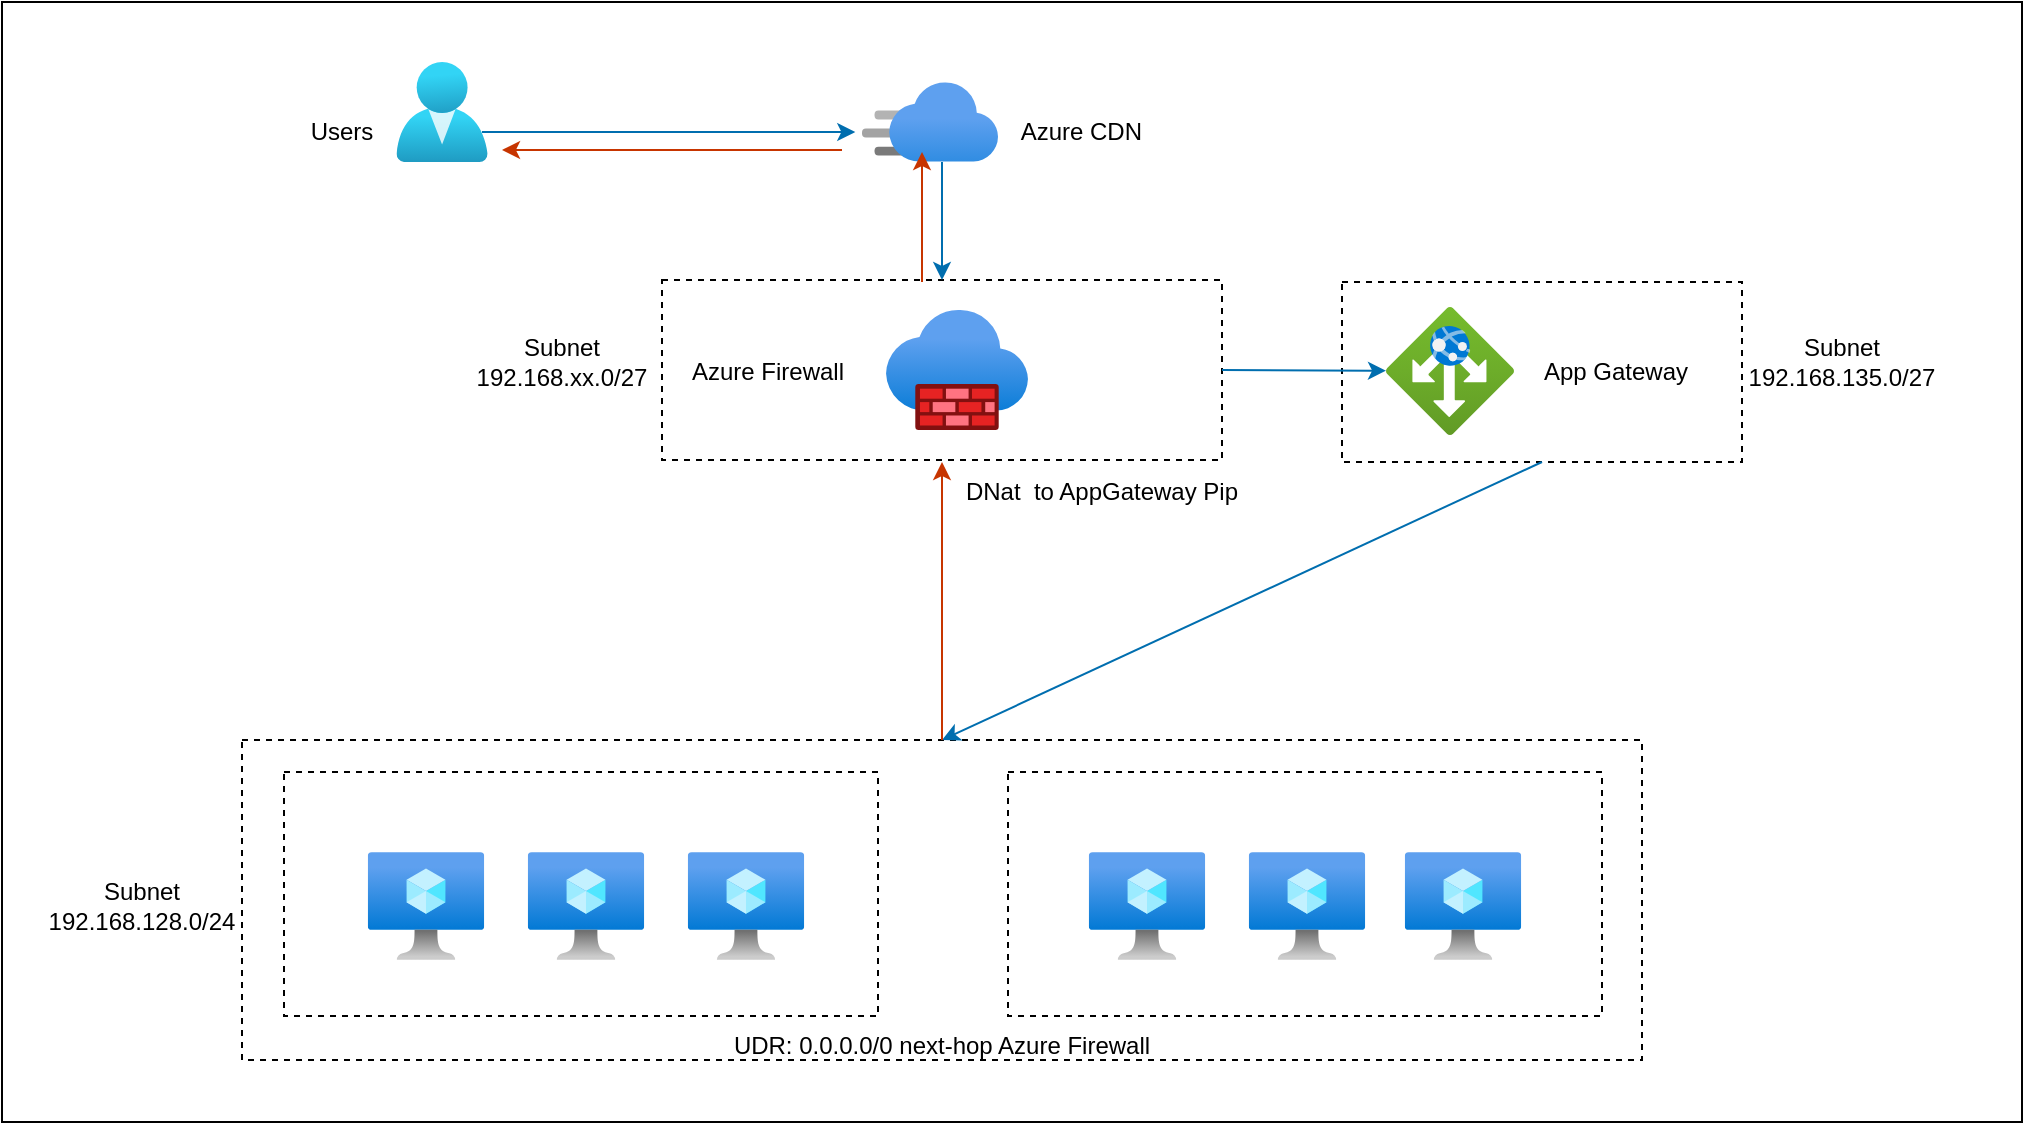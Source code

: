 <mxfile version="20.8.15" type="github" pages="2">
  <diagram id="Y04q2m8Tu_VnFAxyYhtw" name="第 2 页">
    <mxGraphModel dx="1434" dy="802" grid="1" gridSize="10" guides="1" tooltips="1" connect="1" arrows="1" fold="1" page="1" pageScale="1" pageWidth="1654" pageHeight="2336" math="0" shadow="0">
      <root>
        <mxCell id="0" />
        <mxCell id="1" parent="0" />
        <mxCell id="y1A4QSC7jDDYgmU3eVRa-17" value="" style="rounded=0;whiteSpace=wrap;html=1;" vertex="1" parent="1">
          <mxGeometry x="200" y="50" width="1010" height="560" as="geometry" />
        </mxCell>
        <mxCell id="kasRP1YOfIwScx46UMdn-1" value="" style="whiteSpace=wrap;html=1;dashed=1;" vertex="1" parent="1">
          <mxGeometry x="530" y="189" width="280" height="90" as="geometry" />
        </mxCell>
        <mxCell id="kasRP1YOfIwScx46UMdn-2" value="" style="whiteSpace=wrap;html=1;dashed=1;" vertex="1" parent="1">
          <mxGeometry x="870" y="190" width="200" height="90" as="geometry" />
        </mxCell>
        <mxCell id="kasRP1YOfIwScx46UMdn-3" value="" style="whiteSpace=wrap;html=1;dashed=1;" vertex="1" parent="1">
          <mxGeometry x="320" y="419" width="700" height="160" as="geometry" />
        </mxCell>
        <mxCell id="kasRP1YOfIwScx46UMdn-4" value="" style="whiteSpace=wrap;html=1;dashed=1;" vertex="1" parent="1">
          <mxGeometry x="703" y="435" width="297" height="122" as="geometry" />
        </mxCell>
        <mxCell id="kasRP1YOfIwScx46UMdn-5" value="" style="whiteSpace=wrap;html=1;dashed=1;" vertex="1" parent="1">
          <mxGeometry x="341" y="435" width="297" height="122" as="geometry" />
        </mxCell>
        <mxCell id="kasRP1YOfIwScx46UMdn-6" value="&lt;div data-t=&quot;flow&quot;&gt; &lt;/div&gt;" style="text;whiteSpace=wrap;html=1;" vertex="1" parent="1">
          <mxGeometry x="330" y="220" width="30" height="20" as="geometry" />
        </mxCell>
        <mxCell id="kasRP1YOfIwScx46UMdn-7" value="&lt;span style=&quot;color: rgb(50, 50, 50); font-family: 微软雅黑; font-size: 13px;&quot;&gt;&lt;br&gt;&lt;/span&gt;" style="aspect=fixed;html=1;points=[];align=center;image;fontSize=12;image=img/lib/azure2/compute/Virtual_Machine.svg;" vertex="1" parent="1">
          <mxGeometry x="382.89" y="475" width="58.22" height="54" as="geometry" />
        </mxCell>
        <mxCell id="kasRP1YOfIwScx46UMdn-8" value="" style="aspect=fixed;html=1;points=[];align=center;image;fontSize=12;image=img/lib/azure2/compute/Virtual_Machine.svg;" vertex="1" parent="1">
          <mxGeometry x="823.39" y="475" width="58.22" height="54" as="geometry" />
        </mxCell>
        <mxCell id="kasRP1YOfIwScx46UMdn-9" value="" style="aspect=fixed;html=1;points=[];align=center;image;fontSize=12;image=img/lib/azure2/compute/Virtual_Machine.svg;" vertex="1" parent="1">
          <mxGeometry x="743.39" y="475" width="58.22" height="54" as="geometry" />
        </mxCell>
        <mxCell id="kasRP1YOfIwScx46UMdn-10" value="" style="aspect=fixed;html=1;points=[];align=center;image;fontSize=12;image=img/lib/azure2/compute/Virtual_Machine.svg;" vertex="1" parent="1">
          <mxGeometry x="462.89" y="475" width="58.22" height="54" as="geometry" />
        </mxCell>
        <mxCell id="kasRP1YOfIwScx46UMdn-11" value="" style="aspect=fixed;html=1;points=[];align=center;image;fontSize=12;image=img/lib/azure2/compute/Virtual_Machine.svg;" vertex="1" parent="1">
          <mxGeometry x="542.89" y="475" width="58.22" height="54" as="geometry" />
        </mxCell>
        <mxCell id="kasRP1YOfIwScx46UMdn-12" value="" style="aspect=fixed;html=1;points=[];align=center;image;fontSize=12;image=img/lib/azure2/compute/Virtual_Machine.svg;" vertex="1" parent="1">
          <mxGeometry x="901.39" y="475" width="58.22" height="54" as="geometry" />
        </mxCell>
        <mxCell id="kasRP1YOfIwScx46UMdn-14" value="" style="aspect=fixed;html=1;points=[];align=center;image;fontSize=12;image=img/lib/azure2/networking/Application_Gateways.svg;" vertex="1" parent="1">
          <mxGeometry x="892" y="202.5" width="64" height="64" as="geometry" />
        </mxCell>
        <mxCell id="kasRP1YOfIwScx46UMdn-16" value="" style="aspect=fixed;html=1;points=[];align=center;image;fontSize=12;image=img/lib/azure2/networking/Firewalls.svg;" vertex="1" parent="1">
          <mxGeometry x="642" y="204" width="71" height="60" as="geometry" />
        </mxCell>
        <mxCell id="kasRP1YOfIwScx46UMdn-20" value="Subnet 192.168.128.0/24" style="text;strokeColor=none;align=center;fillColor=none;html=1;verticalAlign=middle;whiteSpace=wrap;rounded=0;" vertex="1" parent="1">
          <mxGeometry x="240" y="487" width="60" height="30" as="geometry" />
        </mxCell>
        <mxCell id="kasRP1YOfIwScx46UMdn-21" value="Subnet 192.168.135.0/27" style="text;strokeColor=none;align=center;fillColor=none;html=1;verticalAlign=middle;whiteSpace=wrap;rounded=0;" vertex="1" parent="1">
          <mxGeometry x="1090" y="215" width="60" height="30" as="geometry" />
        </mxCell>
        <mxCell id="kasRP1YOfIwScx46UMdn-22" value="Subnet 192.168.xx.0/27" style="text;strokeColor=none;align=center;fillColor=none;html=1;verticalAlign=middle;whiteSpace=wrap;rounded=0;" vertex="1" parent="1">
          <mxGeometry x="450" y="215" width="60" height="30" as="geometry" />
        </mxCell>
        <mxCell id="kasRP1YOfIwScx46UMdn-24" value="App Gateway" style="text;strokeColor=none;align=center;fillColor=none;html=1;verticalAlign=middle;whiteSpace=wrap;rounded=0;" vertex="1" parent="1">
          <mxGeometry x="967" y="219.5" width="80" height="30" as="geometry" />
        </mxCell>
        <mxCell id="kasRP1YOfIwScx46UMdn-25" value="Azure Firewall" style="text;strokeColor=none;align=center;fillColor=none;html=1;verticalAlign=middle;whiteSpace=wrap;rounded=0;" vertex="1" parent="1">
          <mxGeometry x="542.89" y="220" width="80" height="30" as="geometry" />
        </mxCell>
        <mxCell id="kasRP1YOfIwScx46UMdn-30" value="" style="group" vertex="1" connectable="0" parent="1">
          <mxGeometry x="330" y="80" width="112.89" height="50" as="geometry" />
        </mxCell>
        <mxCell id="kasRP1YOfIwScx46UMdn-27" value="Users" style="text;strokeColor=none;align=center;fillColor=none;html=1;verticalAlign=middle;whiteSpace=wrap;rounded=0;" vertex="1" parent="kasRP1YOfIwScx46UMdn-30">
          <mxGeometry y="20" width="80" height="30" as="geometry" />
        </mxCell>
        <mxCell id="kasRP1YOfIwScx46UMdn-28" value="" style="aspect=fixed;html=1;points=[];align=center;image;fontSize=12;image=img/lib/azure2/identity/Users.svg;" vertex="1" parent="kasRP1YOfIwScx46UMdn-30">
          <mxGeometry x="67.18" width="45.71" height="50" as="geometry" />
        </mxCell>
        <mxCell id="kasRP1YOfIwScx46UMdn-31" value="" style="group" vertex="1" connectable="0" parent="1">
          <mxGeometry x="630" y="90" width="148" height="40" as="geometry" />
        </mxCell>
        <mxCell id="kasRP1YOfIwScx46UMdn-19" value="" style="aspect=fixed;html=1;points=[];align=center;image;fontSize=12;image=img/lib/azure2/networking/CDN_Profiles.svg;" vertex="1" parent="kasRP1YOfIwScx46UMdn-31">
          <mxGeometry width="68" height="40" as="geometry" />
        </mxCell>
        <mxCell id="kasRP1YOfIwScx46UMdn-26" value="&amp;nbsp;Azure CDN" style="text;strokeColor=none;align=center;fillColor=none;html=1;verticalAlign=middle;whiteSpace=wrap;rounded=0;" vertex="1" parent="kasRP1YOfIwScx46UMdn-31">
          <mxGeometry x="68" y="10" width="80" height="30" as="geometry" />
        </mxCell>
        <mxCell id="y1A4QSC7jDDYgmU3eVRa-1" value="" style="edgeStyle=none;rounded=0;orthogonalLoop=1;jettySize=auto;html=1;fillColor=#1ba1e2;strokeColor=#006EAF;" edge="1" parent="1">
          <mxGeometry relative="1" as="geometry">
            <mxPoint x="440.0" y="115" as="sourcePoint" />
            <mxPoint x="626.65" y="115" as="targetPoint" />
          </mxGeometry>
        </mxCell>
        <mxCell id="y1A4QSC7jDDYgmU3eVRa-2" value="" style="edgeStyle=none;rounded=0;orthogonalLoop=1;jettySize=auto;html=1;entryX=0.5;entryY=0;entryDx=0;entryDy=0;fillColor=#1ba1e2;strokeColor=#006EAF;" edge="1" parent="1" target="kasRP1YOfIwScx46UMdn-1">
          <mxGeometry relative="1" as="geometry">
            <mxPoint x="670" y="130" as="sourcePoint" />
            <mxPoint x="1066.65" y="104.5" as="targetPoint" />
          </mxGeometry>
        </mxCell>
        <mxCell id="y1A4QSC7jDDYgmU3eVRa-3" value="" style="edgeStyle=none;rounded=0;orthogonalLoop=1;jettySize=auto;html=1;exitX=1;exitY=0.5;exitDx=0;exitDy=0;fillColor=#1ba1e2;strokeColor=#006EAF;" edge="1" parent="1" source="kasRP1YOfIwScx46UMdn-1" target="kasRP1YOfIwScx46UMdn-14">
          <mxGeometry relative="1" as="geometry">
            <mxPoint x="673" y="264" as="sourcePoint" />
            <mxPoint x="673.195" y="334.04" as="targetPoint" />
          </mxGeometry>
        </mxCell>
        <mxCell id="y1A4QSC7jDDYgmU3eVRa-4" value="" style="edgeStyle=none;rounded=0;orthogonalLoop=1;jettySize=auto;html=1;entryX=0.5;entryY=0;entryDx=0;entryDy=0;exitX=0.5;exitY=1;exitDx=0;exitDy=0;fillColor=#1ba1e2;strokeColor=#006EAF;" edge="1" parent="1" source="kasRP1YOfIwScx46UMdn-2" target="kasRP1YOfIwScx46UMdn-3">
          <mxGeometry relative="1" as="geometry">
            <mxPoint x="674" y="420" as="sourcePoint" />
            <mxPoint x="674" y="498" as="targetPoint" />
          </mxGeometry>
        </mxCell>
        <mxCell id="y1A4QSC7jDDYgmU3eVRa-6" value="DNat&amp;nbsp; to AppGateway Pip" style="text;strokeColor=none;align=center;fillColor=none;html=1;verticalAlign=middle;whiteSpace=wrap;rounded=0;" vertex="1" parent="1">
          <mxGeometry x="650" y="280" width="200" height="30" as="geometry" />
        </mxCell>
        <mxCell id="y1A4QSC7jDDYgmU3eVRa-9" value="" style="edgeStyle=none;rounded=0;orthogonalLoop=1;jettySize=auto;html=1;fillColor=#fa6800;strokeColor=#C73500;exitX=0.5;exitY=0;exitDx=0;exitDy=0;" edge="1" parent="1" source="kasRP1YOfIwScx46UMdn-3">
          <mxGeometry relative="1" as="geometry">
            <mxPoint x="470" y="310" as="sourcePoint" />
            <mxPoint x="670" y="280" as="targetPoint" />
          </mxGeometry>
        </mxCell>
        <mxCell id="y1A4QSC7jDDYgmU3eVRa-10" value="" style="edgeStyle=none;rounded=0;orthogonalLoop=1;jettySize=auto;html=1;fillColor=#fa6800;strokeColor=#C73500;" edge="1" parent="1">
          <mxGeometry relative="1" as="geometry">
            <mxPoint x="660" y="190" as="sourcePoint" />
            <mxPoint x="660" y="125" as="targetPoint" />
          </mxGeometry>
        </mxCell>
        <mxCell id="y1A4QSC7jDDYgmU3eVRa-11" value="" style="edgeStyle=none;rounded=0;orthogonalLoop=1;jettySize=auto;html=1;fillColor=#fa6800;strokeColor=#C73500;" edge="1" parent="1">
          <mxGeometry relative="1" as="geometry">
            <mxPoint x="620" y="124" as="sourcePoint" />
            <mxPoint x="450" y="124" as="targetPoint" />
          </mxGeometry>
        </mxCell>
        <mxCell id="y1A4QSC7jDDYgmU3eVRa-12" value="UDR: 0.0.0.0/0 next-hop Azure Firewall" style="text;strokeColor=none;align=center;fillColor=none;html=1;verticalAlign=middle;whiteSpace=wrap;rounded=0;" vertex="1" parent="1">
          <mxGeometry x="555" y="557" width="230" height="30" as="geometry" />
        </mxCell>
      </root>
    </mxGraphModel>
  </diagram>
  <diagram name="第 1 页" id="6gm8nCsglE57Q4tAt6Bi">
    <mxGraphModel dx="1434" dy="802" grid="1" gridSize="10" guides="1" tooltips="1" connect="1" arrows="1" fold="1" page="1" pageScale="1" pageWidth="1654" pageHeight="2336" math="0" shadow="0">
      <root>
        <mxCell id="0" />
        <mxCell id="1" parent="0" />
        <mxCell id="sz75hKBkKNuCrRZisR3K-32" value="" style="whiteSpace=wrap;html=1;dashed=1;" vertex="1" parent="1">
          <mxGeometry x="412.5" y="420" width="887" height="80" as="geometry" />
        </mxCell>
        <mxCell id="sz75hKBkKNuCrRZisR3K-33" value="" style="whiteSpace=wrap;html=1;dashed=1;" vertex="1" parent="1">
          <mxGeometry x="412.5" y="270" width="887" height="90" as="geometry" />
        </mxCell>
        <mxCell id="sz75hKBkKNuCrRZisR3K-34" value="" style="whiteSpace=wrap;html=1;dashed=1;" vertex="1" parent="1">
          <mxGeometry x="412.5" y="573" width="887" height="160" as="geometry" />
        </mxCell>
        <mxCell id="sz75hKBkKNuCrRZisR3K-35" value="" style="whiteSpace=wrap;html=1;dashed=1;" vertex="1" parent="1">
          <mxGeometry x="895.5" y="589" width="297" height="122" as="geometry" />
        </mxCell>
        <mxCell id="sz75hKBkKNuCrRZisR3K-36" value="" style="whiteSpace=wrap;html=1;dashed=1;" vertex="1" parent="1">
          <mxGeometry x="533.5" y="589" width="297" height="122" as="geometry" />
        </mxCell>
        <mxCell id="sz75hKBkKNuCrRZisR3K-37" value="&lt;div data-t=&quot;flow&quot;&gt; &lt;/div&gt;" style="text;whiteSpace=wrap;html=1;" vertex="1" parent="1">
          <mxGeometry x="502.5" y="220" width="30" height="20" as="geometry" />
        </mxCell>
        <mxCell id="sz75hKBkKNuCrRZisR3K-38" value="&lt;span style=&quot;color: rgb(50, 50, 50); font-family: 微软雅黑; font-size: 13px;&quot;&gt;&lt;br&gt;&lt;/span&gt;" style="aspect=fixed;html=1;points=[];align=center;image;fontSize=12;image=img/lib/azure2/compute/Virtual_Machine.svg;" vertex="1" parent="1">
          <mxGeometry x="575.39" y="629" width="58.22" height="54" as="geometry" />
        </mxCell>
        <mxCell id="sz75hKBkKNuCrRZisR3K-39" value="" style="aspect=fixed;html=1;points=[];align=center;image;fontSize=12;image=img/lib/azure2/compute/Virtual_Machine.svg;" vertex="1" parent="1">
          <mxGeometry x="1015.89" y="629" width="58.22" height="54" as="geometry" />
        </mxCell>
        <mxCell id="sz75hKBkKNuCrRZisR3K-40" value="" style="aspect=fixed;html=1;points=[];align=center;image;fontSize=12;image=img/lib/azure2/compute/Virtual_Machine.svg;" vertex="1" parent="1">
          <mxGeometry x="935.89" y="629" width="58.22" height="54" as="geometry" />
        </mxCell>
        <mxCell id="sz75hKBkKNuCrRZisR3K-41" value="" style="aspect=fixed;html=1;points=[];align=center;image;fontSize=12;image=img/lib/azure2/compute/Virtual_Machine.svg;" vertex="1" parent="1">
          <mxGeometry x="655.39" y="629" width="58.22" height="54" as="geometry" />
        </mxCell>
        <mxCell id="sz75hKBkKNuCrRZisR3K-42" value="" style="aspect=fixed;html=1;points=[];align=center;image;fontSize=12;image=img/lib/azure2/compute/Virtual_Machine.svg;" vertex="1" parent="1">
          <mxGeometry x="735.39" y="629" width="58.22" height="54" as="geometry" />
        </mxCell>
        <mxCell id="sz75hKBkKNuCrRZisR3K-43" value="" style="aspect=fixed;html=1;points=[];align=center;image;fontSize=12;image=img/lib/azure2/compute/Virtual_Machine.svg;" vertex="1" parent="1">
          <mxGeometry x="1093.89" y="629" width="58.22" height="54" as="geometry" />
        </mxCell>
        <mxCell id="sz75hKBkKNuCrRZisR3K-44" value="" style="edgeStyle=none;rounded=0;orthogonalLoop=1;jettySize=auto;html=1;" edge="1" parent="1" source="sz75hKBkKNuCrRZisR3K-45" target="sz75hKBkKNuCrRZisR3K-47">
          <mxGeometry relative="1" as="geometry" />
        </mxCell>
        <mxCell id="sz75hKBkKNuCrRZisR3K-45" value="" style="aspect=fixed;html=1;points=[];align=center;image;fontSize=12;image=img/lib/azure2/networking/Application_Gateways.svg;" vertex="1" parent="1">
          <mxGeometry x="814.5" y="280" width="64" height="64" as="geometry" />
        </mxCell>
        <mxCell id="sz75hKBkKNuCrRZisR3K-46" value="" style="edgeStyle=orthogonalEdgeStyle;rounded=0;orthogonalLoop=1;jettySize=auto;html=1;" edge="1" parent="1" source="sz75hKBkKNuCrRZisR3K-47" target="sz75hKBkKNuCrRZisR3K-36">
          <mxGeometry relative="1" as="geometry" />
        </mxCell>
        <mxCell id="sz75hKBkKNuCrRZisR3K-47" value="" style="aspect=fixed;html=1;points=[];align=center;image;fontSize=12;image=img/lib/azure2/networking/Firewalls.svg;" vertex="1" parent="1">
          <mxGeometry x="811" y="429" width="71" height="60" as="geometry" />
        </mxCell>
        <mxCell id="sz75hKBkKNuCrRZisR3K-48" value="" style="edgeStyle=none;rounded=0;orthogonalLoop=1;jettySize=auto;html=1;" edge="1" parent="1" target="sz75hKBkKNuCrRZisR3K-50">
          <mxGeometry relative="1" as="geometry">
            <mxPoint x="627.35" y="190" as="sourcePoint" />
          </mxGeometry>
        </mxCell>
        <mxCell id="sz75hKBkKNuCrRZisR3K-49" value="" style="edgeStyle=none;rounded=0;orthogonalLoop=1;jettySize=auto;html=1;" edge="1" parent="1" source="sz75hKBkKNuCrRZisR3K-50" target="sz75hKBkKNuCrRZisR3K-45">
          <mxGeometry relative="1" as="geometry">
            <mxPoint x="857.5" y="240" as="targetPoint" />
          </mxGeometry>
        </mxCell>
        <mxCell id="sz75hKBkKNuCrRZisR3K-50" value="" style="aspect=fixed;html=1;points=[];align=center;image;fontSize=12;image=img/lib/azure2/networking/CDN_Profiles.svg;" vertex="1" parent="1">
          <mxGeometry x="814" y="170" width="68" height="40" as="geometry" />
        </mxCell>
        <mxCell id="sz75hKBkKNuCrRZisR3K-51" value="Subnet 192.168.128.0/24" style="text;strokeColor=none;align=center;fillColor=none;html=1;verticalAlign=middle;whiteSpace=wrap;rounded=0;" vertex="1" parent="1">
          <mxGeometry x="432.5" y="702" width="60" height="30" as="geometry" />
        </mxCell>
        <mxCell id="sz75hKBkKNuCrRZisR3K-52" value="Subnet 192.168.135.0/27" style="text;strokeColor=none;align=center;fillColor=none;html=1;verticalAlign=middle;whiteSpace=wrap;rounded=0;" vertex="1" parent="1">
          <mxGeometry x="432.5" y="327" width="60" height="30" as="geometry" />
        </mxCell>
        <mxCell id="sz75hKBkKNuCrRZisR3K-53" value="Subnet 192.168.xx.0/27" style="text;strokeColor=none;align=center;fillColor=none;html=1;verticalAlign=middle;whiteSpace=wrap;rounded=0;" vertex="1" parent="1">
          <mxGeometry x="428.5" y="470" width="60" height="30" as="geometry" />
        </mxCell>
        <mxCell id="sz75hKBkKNuCrRZisR3K-54" value="" style="edgeStyle=orthogonalEdgeStyle;rounded=0;orthogonalLoop=1;jettySize=auto;html=1;exitX=0.5;exitY=1;exitDx=0;exitDy=0;exitPerimeter=0;" edge="1" parent="1" source="sz75hKBkKNuCrRZisR3K-47" target="sz75hKBkKNuCrRZisR3K-35">
          <mxGeometry relative="1" as="geometry">
            <mxPoint x="862.5" y="490" as="sourcePoint" />
            <mxPoint x="701" y="599" as="targetPoint" />
          </mxGeometry>
        </mxCell>
        <mxCell id="sz75hKBkKNuCrRZisR3K-55" value="App Gateway" style="text;strokeColor=none;align=center;fillColor=none;html=1;verticalAlign=middle;whiteSpace=wrap;rounded=0;" vertex="1" parent="1">
          <mxGeometry x="889.5" y="297" width="80" height="30" as="geometry" />
        </mxCell>
        <mxCell id="sz75hKBkKNuCrRZisR3K-56" value="Azure Firewall" style="text;strokeColor=none;align=center;fillColor=none;html=1;verticalAlign=middle;whiteSpace=wrap;rounded=0;" vertex="1" parent="1">
          <mxGeometry x="889.5" y="444" width="80" height="30" as="geometry" />
        </mxCell>
        <mxCell id="sz75hKBkKNuCrRZisR3K-60" value="&amp;nbsp;Azure CDN" style="text;strokeColor=none;align=center;fillColor=none;html=1;verticalAlign=middle;whiteSpace=wrap;rounded=0;" vertex="1" parent="1">
          <mxGeometry x="882" y="180" width="80" height="30" as="geometry" />
        </mxCell>
        <mxCell id="sz75hKBkKNuCrRZisR3K-61" value="Users" style="text;strokeColor=none;align=center;fillColor=none;html=1;verticalAlign=middle;whiteSpace=wrap;rounded=0;" vertex="1" parent="1">
          <mxGeometry x="502.5" y="170" width="80" height="30" as="geometry" />
        </mxCell>
        <mxCell id="sz75hKBkKNuCrRZisR3K-63" value="" style="aspect=fixed;html=1;points=[];align=center;image;fontSize=12;image=img/lib/azure2/identity/Users.svg;" vertex="1" parent="1">
          <mxGeometry x="571.64" y="155" width="45.71" height="50" as="geometry" />
        </mxCell>
        <mxCell id="sz75hKBkKNuCrRZisR3K-64" value="UDR:&amp;nbsp; Destination&amp;nbsp; 192.168.128.0/24 Next Hup Firewall&amp;nbsp;&amp;nbsp;" style="text;strokeColor=none;align=center;fillColor=none;html=1;verticalAlign=middle;whiteSpace=wrap;rounded=0;" vertex="1" parent="1">
          <mxGeometry x="959.5" y="327" width="340" height="30" as="geometry" />
        </mxCell>
      </root>
    </mxGraphModel>
  </diagram>
</mxfile>
